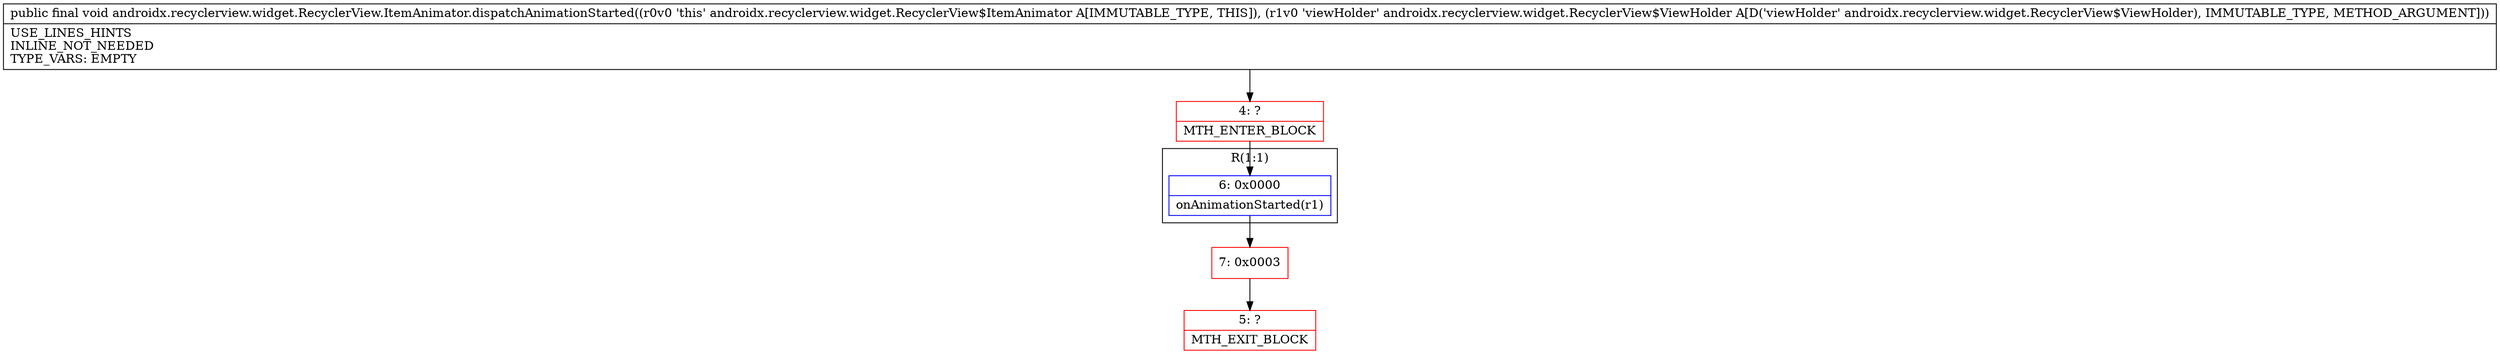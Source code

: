 digraph "CFG forandroidx.recyclerview.widget.RecyclerView.ItemAnimator.dispatchAnimationStarted(Landroidx\/recyclerview\/widget\/RecyclerView$ViewHolder;)V" {
subgraph cluster_Region_1288810342 {
label = "R(1:1)";
node [shape=record,color=blue];
Node_6 [shape=record,label="{6\:\ 0x0000|onAnimationStarted(r1)\l}"];
}
Node_4 [shape=record,color=red,label="{4\:\ ?|MTH_ENTER_BLOCK\l}"];
Node_7 [shape=record,color=red,label="{7\:\ 0x0003}"];
Node_5 [shape=record,color=red,label="{5\:\ ?|MTH_EXIT_BLOCK\l}"];
MethodNode[shape=record,label="{public final void androidx.recyclerview.widget.RecyclerView.ItemAnimator.dispatchAnimationStarted((r0v0 'this' androidx.recyclerview.widget.RecyclerView$ItemAnimator A[IMMUTABLE_TYPE, THIS]), (r1v0 'viewHolder' androidx.recyclerview.widget.RecyclerView$ViewHolder A[D('viewHolder' androidx.recyclerview.widget.RecyclerView$ViewHolder), IMMUTABLE_TYPE, METHOD_ARGUMENT]))  | USE_LINES_HINTS\lINLINE_NOT_NEEDED\lTYPE_VARS: EMPTY\l}"];
MethodNode -> Node_4;Node_6 -> Node_7;
Node_4 -> Node_6;
Node_7 -> Node_5;
}

